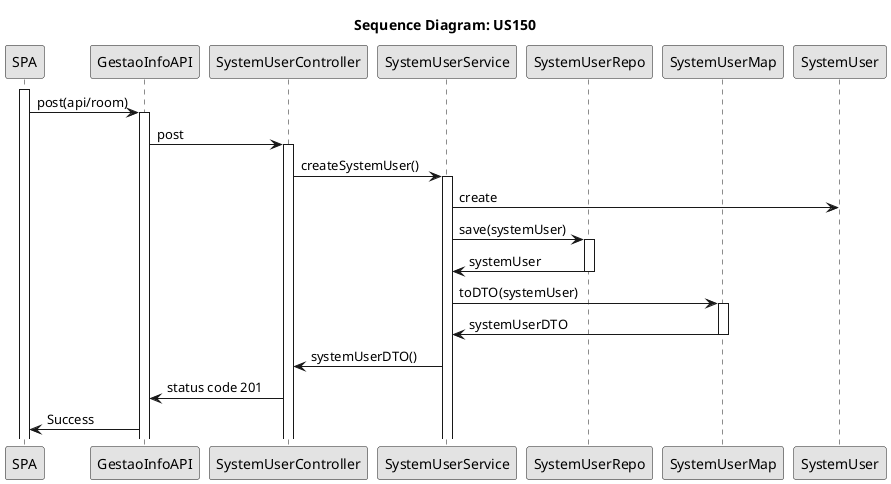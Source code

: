 @startuml

skinparam Monochrome true
skinparam PackageStyle rectangle
skinparam Shadowing false

title Sequence Diagram: US150

participant "SPA" as SPA
participant "GestaoInfoAPI" as API
participant "SystemUserController" as Controller
participant "SystemUserService" as Service
participant "SystemUserRepo" as Repo
participant "SystemUserMap" as Map
participant "SystemUser" as SystemUser




activate SPA
SPA -> API: post(api/room)
activate API
API -> Controller: post
activate Controller
Controller -> Service: createSystemUser()
activate Service
Service -> SystemUser: create

Service -> Repo: save(systemUser)
activate Repo
Repo -> Service: systemUser
deactivate Repo


Service -> Map: toDTO(systemUser)
activate Map
Map -> Service: systemUserDTO
deactivate


Service -> Controller: systemUserDTO()
Controller -> API: status code 201
API -> SPA: Success


@enduml